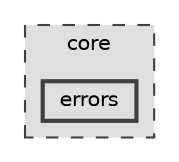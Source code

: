 digraph "core/errors"
{
 // LATEX_PDF_SIZE
  bgcolor="transparent";
  edge [fontname=Helvetica,fontsize=10,labelfontname=Helvetica,labelfontsize=10];
  node [fontname=Helvetica,fontsize=10,shape=box,height=0.2,width=0.4];
  compound=true
  subgraph clusterdir_4270bfced15e0e73154b13468c7c9ad9 {
    graph [ bgcolor="#dfdfdf", pencolor="grey25", label="core", fontname=Helvetica,fontsize=10 style="filled,dashed", URL="dir_4270bfced15e0e73154b13468c7c9ad9.html",tooltip=""]
  dir_0ac8f82f7253d674923385d3ca895a2b [label="errors", fillcolor="#dfdfdf", color="grey25", style="filled,bold", URL="dir_0ac8f82f7253d674923385d3ca895a2b.html",tooltip=""];
  }
}
